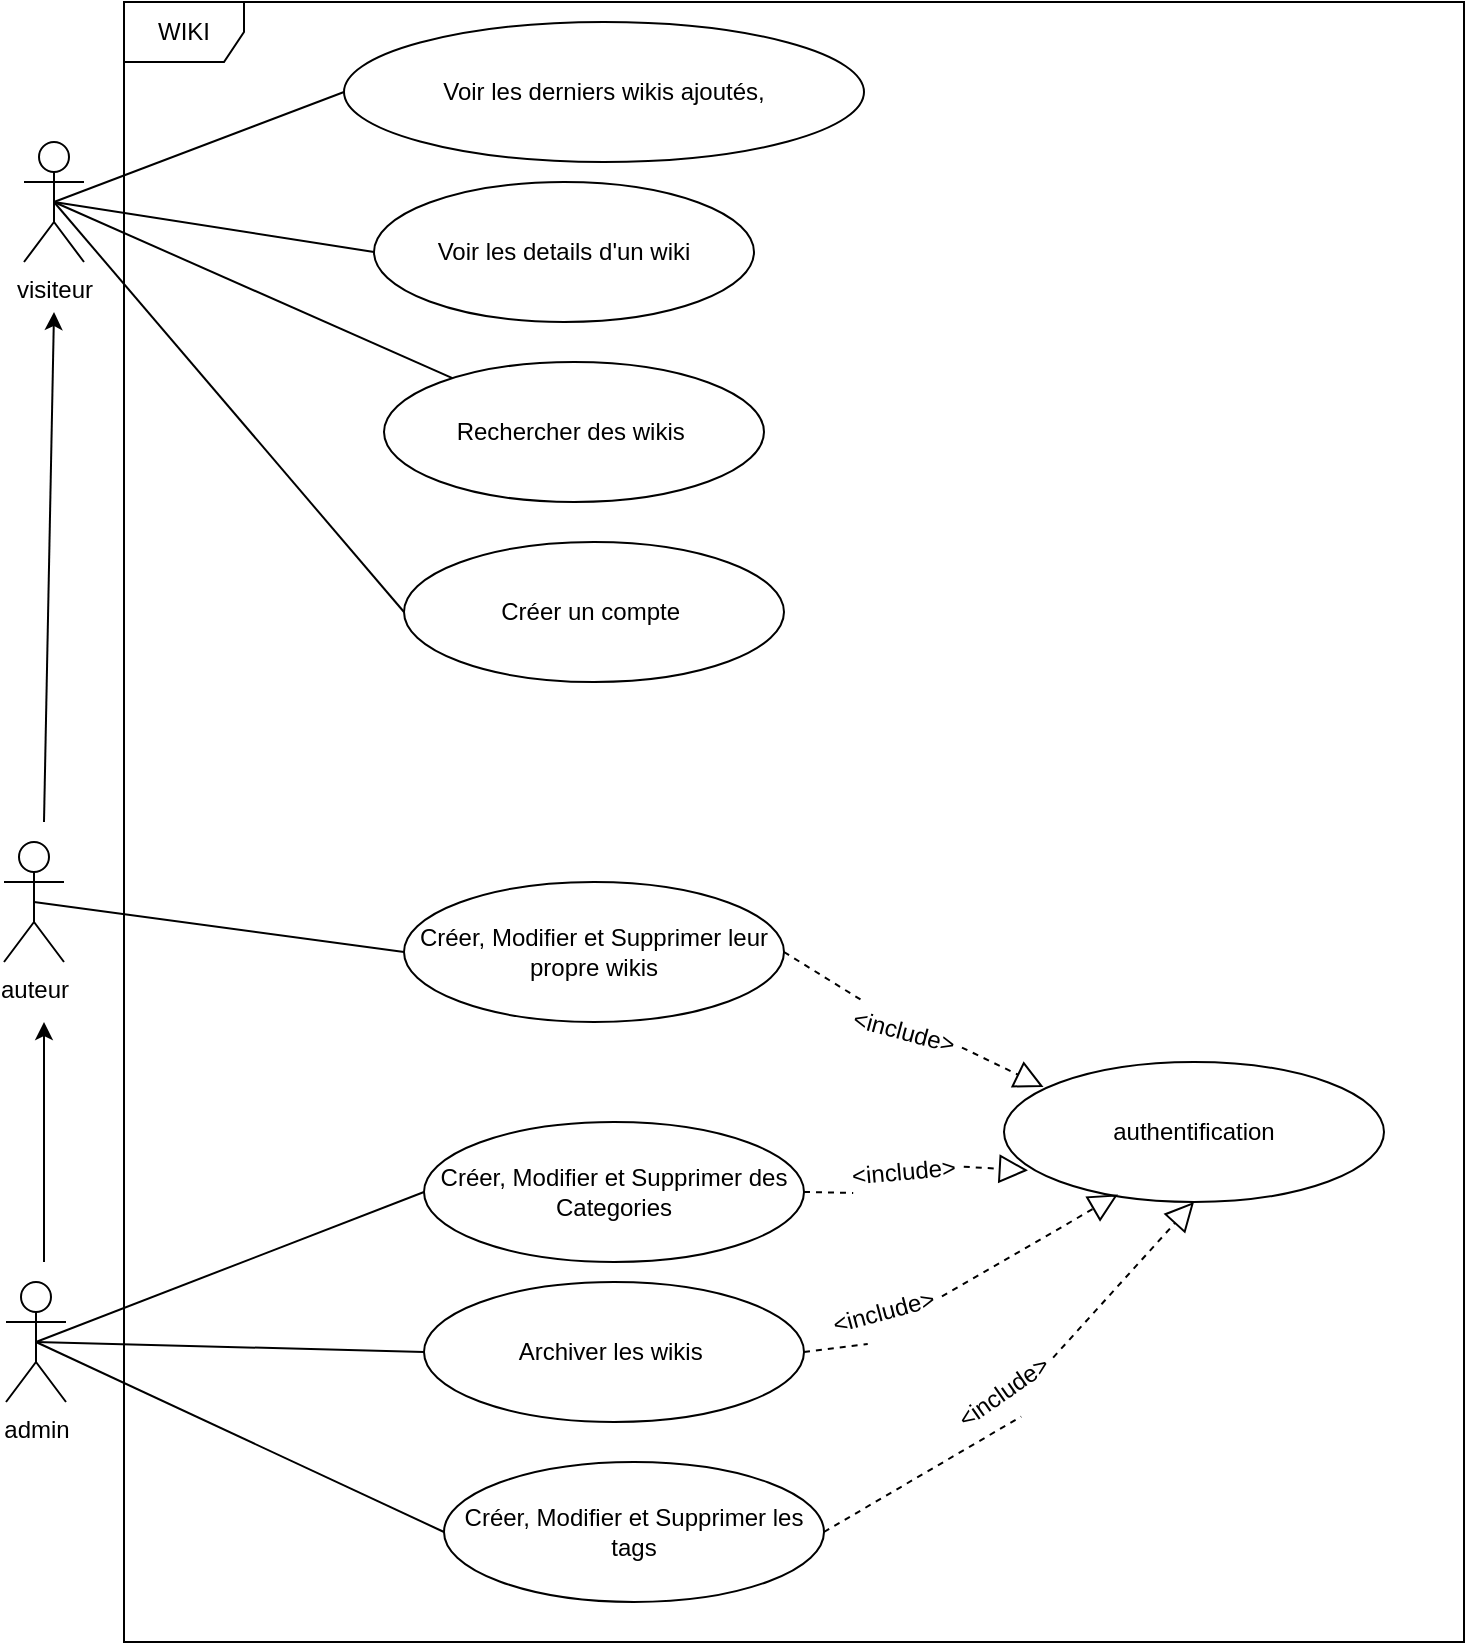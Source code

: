 <mxfile>
    <diagram id="e-KqzBpkwJNkg2-7TPzD" name="Page-1">
        <mxGraphModel dx="1485" dy="1669" grid="1" gridSize="10" guides="1" tooltips="1" connect="1" arrows="1" fold="1" page="1" pageScale="1" pageWidth="850" pageHeight="1100" math="0" shadow="0">
            <root>
                <mxCell id="0"/>
                <mxCell id="1" parent="0"/>
                <mxCell id="2" value="visiteur" style="shape=umlActor;verticalLabelPosition=bottom;verticalAlign=top;html=1;" vertex="1" parent="1">
                    <mxGeometry x="-150" y="-160" width="30" height="60" as="geometry"/>
                </mxCell>
                <mxCell id="3" value="auteur" style="shape=umlActor;verticalLabelPosition=bottom;verticalAlign=top;html=1;" vertex="1" parent="1">
                    <mxGeometry x="-160" y="190" width="30" height="60" as="geometry"/>
                </mxCell>
                <mxCell id="4" value="admin" style="shape=umlActor;verticalLabelPosition=bottom;verticalAlign=top;html=1;" vertex="1" parent="1">
                    <mxGeometry x="-159" y="410" width="30" height="60" as="geometry"/>
                </mxCell>
                <mxCell id="5" value="WIKI" style="shape=umlFrame;whiteSpace=wrap;html=1;" vertex="1" parent="1">
                    <mxGeometry x="-100" y="-230" width="670" height="820" as="geometry"/>
                </mxCell>
                <mxCell id="6" value="Voir les derniers wikis ajoutés," style="ellipse;whiteSpace=wrap;html=1;" vertex="1" parent="1">
                    <mxGeometry x="10" y="-220" width="260" height="70" as="geometry"/>
                </mxCell>
                <mxCell id="7" value="Voir les details d'un wiki" style="ellipse;whiteSpace=wrap;html=1;" vertex="1" parent="1">
                    <mxGeometry x="25" y="-140" width="190" height="70" as="geometry"/>
                </mxCell>
                <mxCell id="8" value="Rechercher des wikis&amp;nbsp;" style="ellipse;whiteSpace=wrap;html=1;" vertex="1" parent="1">
                    <mxGeometry x="30" y="-50" width="190" height="70" as="geometry"/>
                </mxCell>
                <mxCell id="9" value="Créer un compte&amp;nbsp;" style="ellipse;whiteSpace=wrap;html=1;" vertex="1" parent="1">
                    <mxGeometry x="40" y="40" width="190" height="70" as="geometry"/>
                </mxCell>
                <mxCell id="11" value="Créer, Modifier et Supprimer leur propre wikis" style="ellipse;whiteSpace=wrap;html=1;" vertex="1" parent="1">
                    <mxGeometry x="40" y="210" width="190" height="70" as="geometry"/>
                </mxCell>
                <mxCell id="12" value="Créer, Modifier et Supprimer des Categories" style="ellipse;whiteSpace=wrap;html=1;" vertex="1" parent="1">
                    <mxGeometry x="50" y="330" width="190" height="70" as="geometry"/>
                </mxCell>
                <mxCell id="13" value="Créer, Modifier et Supprimer les tags" style="ellipse;whiteSpace=wrap;html=1;" vertex="1" parent="1">
                    <mxGeometry x="60" y="500" width="190" height="70" as="geometry"/>
                </mxCell>
                <mxCell id="14" value="Archiver les wikis&amp;nbsp;" style="ellipse;whiteSpace=wrap;html=1;" vertex="1" parent="1">
                    <mxGeometry x="50" y="410" width="190" height="70" as="geometry"/>
                </mxCell>
                <mxCell id="15" value="authentification" style="ellipse;whiteSpace=wrap;html=1;" vertex="1" parent="1">
                    <mxGeometry x="340" y="300" width="190" height="70" as="geometry"/>
                </mxCell>
                <mxCell id="16" value="" style="endArrow=none;html=1;exitX=0.5;exitY=0.5;exitDx=0;exitDy=0;exitPerimeter=0;entryX=0;entryY=0.5;entryDx=0;entryDy=0;" edge="1" parent="1" source="2" target="6">
                    <mxGeometry width="50" height="50" relative="1" as="geometry">
                        <mxPoint x="150" y="90" as="sourcePoint"/>
                        <mxPoint x="200" y="40" as="targetPoint"/>
                    </mxGeometry>
                </mxCell>
                <mxCell id="17" value="" style="endArrow=none;html=1;exitX=0.5;exitY=0.5;exitDx=0;exitDy=0;exitPerimeter=0;" edge="1" parent="1" source="2" target="8">
                    <mxGeometry width="50" height="50" relative="1" as="geometry">
                        <mxPoint x="-125" y="-120" as="sourcePoint"/>
                        <mxPoint x="20.0" y="-175" as="targetPoint"/>
                    </mxGeometry>
                </mxCell>
                <mxCell id="18" value="" style="endArrow=none;html=1;exitX=0.5;exitY=0.5;exitDx=0;exitDy=0;exitPerimeter=0;entryX=0;entryY=0.5;entryDx=0;entryDy=0;" edge="1" parent="1" source="2" target="9">
                    <mxGeometry width="50" height="50" relative="1" as="geometry">
                        <mxPoint x="-125" y="-120" as="sourcePoint"/>
                        <mxPoint x="74.085" y="-31.858" as="targetPoint"/>
                    </mxGeometry>
                </mxCell>
                <mxCell id="19" value="" style="endArrow=none;html=1;exitX=0.5;exitY=0.5;exitDx=0;exitDy=0;exitPerimeter=0;entryX=0;entryY=0.5;entryDx=0;entryDy=0;" edge="1" parent="1" source="2" target="7">
                    <mxGeometry width="50" height="50" relative="1" as="geometry">
                        <mxPoint x="-115" y="-110.0" as="sourcePoint"/>
                        <mxPoint x="30.0" y="-165" as="targetPoint"/>
                    </mxGeometry>
                </mxCell>
                <mxCell id="20" value="" style="endArrow=classic;html=1;" edge="1" parent="1">
                    <mxGeometry width="50" height="50" relative="1" as="geometry">
                        <mxPoint x="-140" y="180" as="sourcePoint"/>
                        <mxPoint x="-135" y="-75" as="targetPoint"/>
                    </mxGeometry>
                </mxCell>
                <mxCell id="21" value="" style="endArrow=classic;html=1;" edge="1" parent="1">
                    <mxGeometry width="50" height="50" relative="1" as="geometry">
                        <mxPoint x="-140" y="400" as="sourcePoint"/>
                        <mxPoint x="-140" y="280" as="targetPoint"/>
                    </mxGeometry>
                </mxCell>
                <mxCell id="23" value="" style="endArrow=none;html=1;entryX=0;entryY=0.5;entryDx=0;entryDy=0;exitX=0.5;exitY=0.5;exitDx=0;exitDy=0;exitPerimeter=0;" edge="1" parent="1" source="3" target="11">
                    <mxGeometry width="50" height="50" relative="1" as="geometry">
                        <mxPoint x="-120" y="230" as="sourcePoint"/>
                        <mxPoint x="40.0" y="190" as="targetPoint"/>
                    </mxGeometry>
                </mxCell>
                <mxCell id="24" value="" style="endArrow=none;html=1;entryX=0;entryY=0.5;entryDx=0;entryDy=0;exitX=0.5;exitY=0.5;exitDx=0;exitDy=0;exitPerimeter=0;" edge="1" parent="1" source="4" target="14">
                    <mxGeometry width="50" height="50" relative="1" as="geometry">
                        <mxPoint x="-135" y="230" as="sourcePoint"/>
                        <mxPoint x="60.0" y="275" as="targetPoint"/>
                    </mxGeometry>
                </mxCell>
                <mxCell id="25" value="" style="endArrow=none;html=1;entryX=0;entryY=0.5;entryDx=0;entryDy=0;exitX=0.5;exitY=0.5;exitDx=0;exitDy=0;exitPerimeter=0;" edge="1" parent="1" source="4" target="13">
                    <mxGeometry width="50" height="50" relative="1" as="geometry">
                        <mxPoint x="-125" y="240" as="sourcePoint"/>
                        <mxPoint x="70.0" y="285" as="targetPoint"/>
                    </mxGeometry>
                </mxCell>
                <mxCell id="26" value="" style="endArrow=none;html=1;entryX=0;entryY=0.5;entryDx=0;entryDy=0;exitX=0.5;exitY=0.5;exitDx=0;exitDy=0;exitPerimeter=0;" edge="1" parent="1" source="4" target="12">
                    <mxGeometry width="50" height="50" relative="1" as="geometry">
                        <mxPoint x="-115" y="250" as="sourcePoint"/>
                        <mxPoint x="80.0" y="295" as="targetPoint"/>
                    </mxGeometry>
                </mxCell>
                <mxCell id="28" value="" style="endArrow=block;dashed=1;endFill=0;endSize=12;html=1;exitX=1;exitY=0.5;exitDx=0;exitDy=0;entryX=0.104;entryY=0.179;entryDx=0;entryDy=0;entryPerimeter=0;startArrow=none;" edge="1" parent="1" source="39" target="15">
                    <mxGeometry width="160" relative="1" as="geometry">
                        <mxPoint x="230.0" y="190" as="sourcePoint"/>
                        <mxPoint x="401.744" y="313.839" as="targetPoint"/>
                    </mxGeometry>
                </mxCell>
                <mxCell id="29" value="" style="endArrow=block;dashed=1;endFill=0;endSize=12;html=1;exitX=1;exitY=0.5;exitDx=0;exitDy=0;entryX=0.5;entryY=1;entryDx=0;entryDy=0;startArrow=none;" edge="1" parent="1" source="37" target="15">
                    <mxGeometry width="160" relative="1" as="geometry">
                        <mxPoint x="250.0" y="275" as="sourcePoint"/>
                        <mxPoint x="369.76" y="322.53" as="targetPoint"/>
                    </mxGeometry>
                </mxCell>
                <mxCell id="30" value="" style="endArrow=block;dashed=1;endFill=0;endSize=12;html=1;exitX=1;exitY=0.5;exitDx=0;exitDy=0;entryX=0.3;entryY=0.946;entryDx=0;entryDy=0;entryPerimeter=0;startArrow=none;" edge="1" parent="1" source="33" target="15">
                    <mxGeometry width="160" relative="1" as="geometry">
                        <mxPoint x="260.0" y="285" as="sourcePoint"/>
                        <mxPoint x="379.76" y="332.53" as="targetPoint"/>
                    </mxGeometry>
                </mxCell>
                <mxCell id="31" value="" style="endArrow=block;dashed=1;endFill=0;endSize=12;html=1;exitX=1;exitY=0.5;exitDx=0;exitDy=0;entryX=0.063;entryY=0.774;entryDx=0;entryDy=0;entryPerimeter=0;startArrow=none;" edge="1" parent="1" source="35" target="15">
                    <mxGeometry width="160" relative="1" as="geometry">
                        <mxPoint x="270.0" y="295" as="sourcePoint"/>
                        <mxPoint x="389.76" y="342.53" as="targetPoint"/>
                    </mxGeometry>
                </mxCell>
                <mxCell id="32" value="" style="endArrow=none;dashed=1;endFill=0;endSize=12;html=1;exitX=1;exitY=0.5;exitDx=0;exitDy=0;entryX=0.3;entryY=0.946;entryDx=0;entryDy=0;entryPerimeter=0;" edge="1" parent="1" source="14" target="33">
                    <mxGeometry width="160" relative="1" as="geometry">
                        <mxPoint x="240" y="445" as="sourcePoint"/>
                        <mxPoint x="397" y="366.22" as="targetPoint"/>
                    </mxGeometry>
                </mxCell>
                <mxCell id="33" value="&amp;lt;include&amp;gt;" style="text;html=1;strokeColor=none;fillColor=none;align=center;verticalAlign=middle;whiteSpace=wrap;rounded=0;rotation=-15;" vertex="1" parent="1">
                    <mxGeometry x="250" y="410" width="60" height="30" as="geometry"/>
                </mxCell>
                <mxCell id="34" value="" style="endArrow=none;dashed=1;endFill=0;endSize=12;html=1;exitX=1;exitY=0.5;exitDx=0;exitDy=0;entryX=0.063;entryY=0.774;entryDx=0;entryDy=0;entryPerimeter=0;" edge="1" parent="1" source="12" target="35">
                    <mxGeometry width="160" relative="1" as="geometry">
                        <mxPoint x="240" y="365" as="sourcePoint"/>
                        <mxPoint x="351.97" y="354.18" as="targetPoint"/>
                    </mxGeometry>
                </mxCell>
                <mxCell id="35" value="&amp;lt;include&amp;gt;" style="text;html=1;strokeColor=none;fillColor=none;align=center;verticalAlign=middle;whiteSpace=wrap;rounded=0;rotation=-5;" vertex="1" parent="1">
                    <mxGeometry x="260" y="340" width="60" height="30" as="geometry"/>
                </mxCell>
                <mxCell id="36" value="" style="endArrow=none;dashed=1;endFill=0;endSize=12;html=1;exitX=1;exitY=0.5;exitDx=0;exitDy=0;entryX=0.5;entryY=1;entryDx=0;entryDy=0;" edge="1" parent="1" source="13" target="37">
                    <mxGeometry width="160" relative="1" as="geometry">
                        <mxPoint x="250" y="535" as="sourcePoint"/>
                        <mxPoint x="435" y="370" as="targetPoint"/>
                    </mxGeometry>
                </mxCell>
                <mxCell id="37" value="&amp;lt;include&amp;gt;" style="text;html=1;strokeColor=none;fillColor=none;align=center;verticalAlign=middle;whiteSpace=wrap;rounded=0;rotation=-35;" vertex="1" parent="1">
                    <mxGeometry x="310" y="450" width="60" height="30" as="geometry"/>
                </mxCell>
                <mxCell id="38" value="" style="endArrow=none;dashed=1;endFill=0;endSize=12;html=1;exitX=1;exitY=0.5;exitDx=0;exitDy=0;entryX=0.104;entryY=0.179;entryDx=0;entryDy=0;entryPerimeter=0;" edge="1" parent="1" source="11" target="39">
                    <mxGeometry width="160" relative="1" as="geometry">
                        <mxPoint x="240" y="265" as="sourcePoint"/>
                        <mxPoint x="359.76" y="312.53" as="targetPoint"/>
                    </mxGeometry>
                </mxCell>
                <mxCell id="39" value="&amp;lt;include&amp;gt;" style="text;html=1;strokeColor=none;fillColor=none;align=center;verticalAlign=middle;whiteSpace=wrap;rounded=0;rotation=15;" vertex="1" parent="1">
                    <mxGeometry x="260" y="270" width="60" height="30" as="geometry"/>
                </mxCell>
            </root>
        </mxGraphModel>
    </diagram>
</mxfile>
